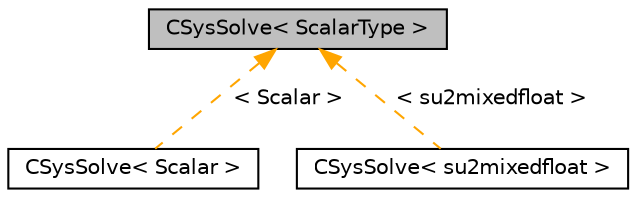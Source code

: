 digraph "CSysSolve&lt; ScalarType &gt;"
{
 // LATEX_PDF_SIZE
  edge [fontname="Helvetica",fontsize="10",labelfontname="Helvetica",labelfontsize="10"];
  node [fontname="Helvetica",fontsize="10",shape=record];
  Node1 [label="CSysSolve\< ScalarType \>",height=0.2,width=0.4,color="black", fillcolor="grey75", style="filled", fontcolor="black",tooltip="Class for solving linear systems using classical and Krylov-subspace iterative methods."];
  Node1 -> Node2 [dir="back",color="orange",fontsize="10",style="dashed",label=" \< Scalar \>" ,fontname="Helvetica"];
  Node2 [label="CSysSolve\< Scalar \>",height=0.2,width=0.4,color="black", fillcolor="white", style="filled",URL="$classCSysSolve.html",tooltip=" "];
  Node1 -> Node3 [dir="back",color="orange",fontsize="10",style="dashed",label=" \< su2mixedfloat \>" ,fontname="Helvetica"];
  Node3 [label="CSysSolve\< su2mixedfloat \>",height=0.2,width=0.4,color="black", fillcolor="white", style="filled",URL="$classCSysSolve.html",tooltip=" "];
}
